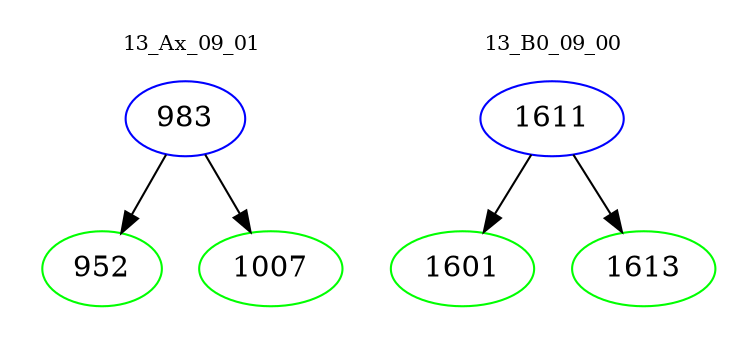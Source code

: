 digraph{
subgraph cluster_0 {
color = white
label = "13_Ax_09_01";
fontsize=10;
T0_983 [label="983", color="blue"]
T0_983 -> T0_952 [color="black"]
T0_952 [label="952", color="green"]
T0_983 -> T0_1007 [color="black"]
T0_1007 [label="1007", color="green"]
}
subgraph cluster_1 {
color = white
label = "13_B0_09_00";
fontsize=10;
T1_1611 [label="1611", color="blue"]
T1_1611 -> T1_1601 [color="black"]
T1_1601 [label="1601", color="green"]
T1_1611 -> T1_1613 [color="black"]
T1_1613 [label="1613", color="green"]
}
}
